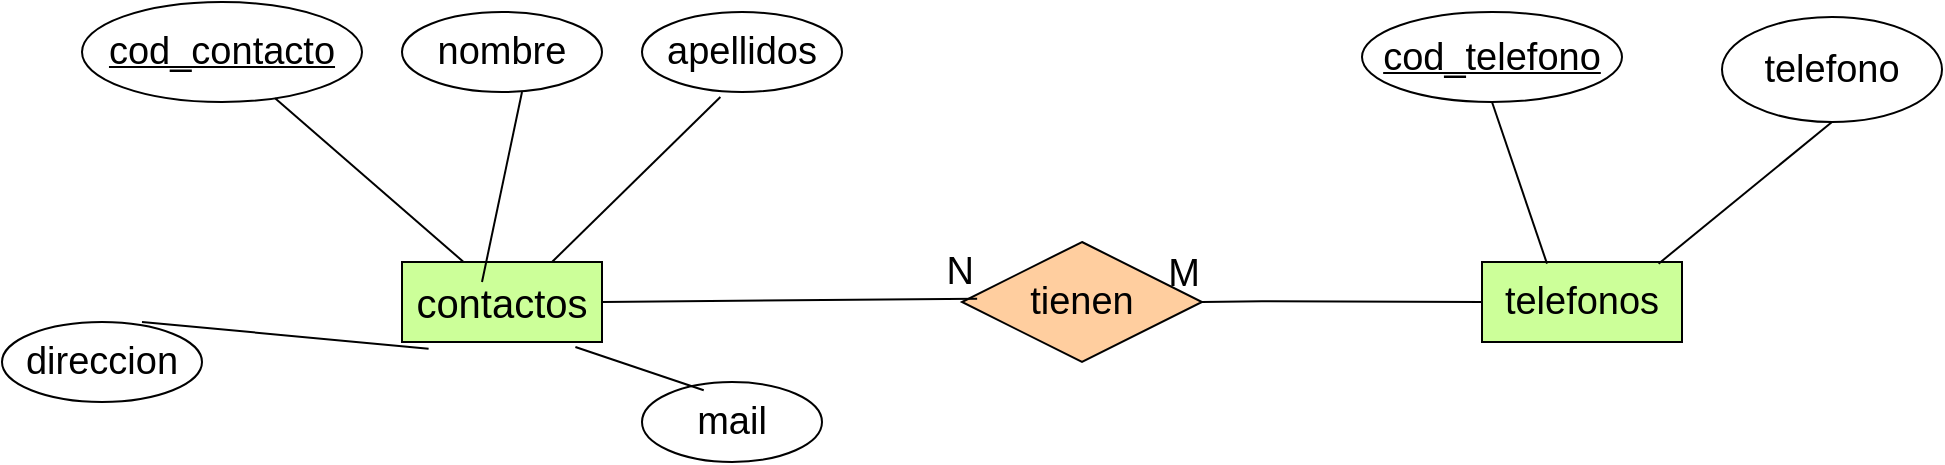 <mxfile version="25.0.3">
  <diagram name="Página-1" id="3xbAxXGXIHosD-AfUfzv">
    <mxGraphModel dx="1195" dy="650" grid="1" gridSize="10" guides="1" tooltips="1" connect="1" arrows="1" fold="1" page="1" pageScale="1" pageWidth="827" pageHeight="1169" math="0" shadow="0">
      <root>
        <mxCell id="0" />
        <mxCell id="1" parent="0" />
        <mxCell id="01NSUrSLiTamQ9fBvPUP-1" value="contactos" style="whiteSpace=wrap;html=1;align=center;fontSize=20;fillColor=#CCFF99;" vertex="1" parent="1">
          <mxGeometry x="360" y="380" width="100" height="40" as="geometry" />
        </mxCell>
        <mxCell id="01NSUrSLiTamQ9fBvPUP-3" value="&lt;span style=&quot;font-size: 19px;&quot;&gt;cod_contacto&lt;/span&gt;" style="ellipse;whiteSpace=wrap;html=1;align=center;fontStyle=4;" vertex="1" parent="1">
          <mxGeometry x="200" y="250" width="140" height="50" as="geometry" />
        </mxCell>
        <mxCell id="01NSUrSLiTamQ9fBvPUP-5" value="nombre" style="ellipse;whiteSpace=wrap;html=1;align=center;fontSize=19;" vertex="1" parent="1">
          <mxGeometry x="360" y="255" width="100" height="40" as="geometry" />
        </mxCell>
        <mxCell id="01NSUrSLiTamQ9fBvPUP-6" value="" style="endArrow=none;html=1;rounded=0;exitX=0.6;exitY=1;exitDx=0;exitDy=0;exitPerimeter=0;entryX=0.4;entryY=0.25;entryDx=0;entryDy=0;entryPerimeter=0;" edge="1" parent="1" source="01NSUrSLiTamQ9fBvPUP-5" target="01NSUrSLiTamQ9fBvPUP-1">
          <mxGeometry relative="1" as="geometry">
            <mxPoint x="330" y="420" as="sourcePoint" />
            <mxPoint x="490" y="420" as="targetPoint" />
          </mxGeometry>
        </mxCell>
        <mxCell id="01NSUrSLiTamQ9fBvPUP-9" value="telefono" style="ellipse;whiteSpace=wrap;html=1;align=center;fontSize=19;" vertex="1" parent="1">
          <mxGeometry x="1020" y="257.5" width="110" height="52.5" as="geometry" />
        </mxCell>
        <mxCell id="01NSUrSLiTamQ9fBvPUP-11" value="mail" style="ellipse;whiteSpace=wrap;html=1;align=center;fontSize=19;" vertex="1" parent="1">
          <mxGeometry x="480" y="440" width="90" height="40" as="geometry" />
        </mxCell>
        <mxCell id="01NSUrSLiTamQ9fBvPUP-12" value="apellidos" style="ellipse;whiteSpace=wrap;html=1;align=center;fontSize=19;" vertex="1" parent="1">
          <mxGeometry x="480" y="255" width="100" height="40" as="geometry" />
        </mxCell>
        <mxCell id="01NSUrSLiTamQ9fBvPUP-13" value="direccion" style="ellipse;whiteSpace=wrap;html=1;align=center;fontSize=19;" vertex="1" parent="1">
          <mxGeometry x="160" y="410" width="100" height="40" as="geometry" />
        </mxCell>
        <mxCell id="01NSUrSLiTamQ9fBvPUP-14" value="" style="endArrow=none;html=1;rounded=0;entryX=0.392;entryY=1.063;entryDx=0;entryDy=0;entryPerimeter=0;exitX=0.75;exitY=0;exitDx=0;exitDy=0;" edge="1" parent="1" source="01NSUrSLiTamQ9fBvPUP-1" target="01NSUrSLiTamQ9fBvPUP-12">
          <mxGeometry relative="1" as="geometry">
            <mxPoint x="330" y="420" as="sourcePoint" />
            <mxPoint x="490" y="420" as="targetPoint" />
          </mxGeometry>
        </mxCell>
        <mxCell id="01NSUrSLiTamQ9fBvPUP-16" value="" style="endArrow=none;html=1;rounded=0;exitX=0.867;exitY=1.063;exitDx=0;exitDy=0;exitPerimeter=0;entryX=0.343;entryY=0.104;entryDx=0;entryDy=0;entryPerimeter=0;" edge="1" parent="1" source="01NSUrSLiTamQ9fBvPUP-1" target="01NSUrSLiTamQ9fBvPUP-11">
          <mxGeometry relative="1" as="geometry">
            <mxPoint x="330" y="420" as="sourcePoint" />
            <mxPoint x="490" y="420" as="targetPoint" />
          </mxGeometry>
        </mxCell>
        <mxCell id="01NSUrSLiTamQ9fBvPUP-17" value="" style="endArrow=none;html=1;rounded=0;exitX=0.7;exitY=0;exitDx=0;exitDy=0;exitPerimeter=0;entryX=0.133;entryY=1.083;entryDx=0;entryDy=0;entryPerimeter=0;" edge="1" parent="1" source="01NSUrSLiTamQ9fBvPUP-13" target="01NSUrSLiTamQ9fBvPUP-1">
          <mxGeometry relative="1" as="geometry">
            <mxPoint x="330" y="420" as="sourcePoint" />
            <mxPoint x="490" y="420" as="targetPoint" />
          </mxGeometry>
        </mxCell>
        <mxCell id="01NSUrSLiTamQ9fBvPUP-19" value="" style="endArrow=none;html=1;rounded=0;entryX=0.308;entryY=0;entryDx=0;entryDy=0;entryPerimeter=0;" edge="1" parent="1" source="01NSUrSLiTamQ9fBvPUP-3" target="01NSUrSLiTamQ9fBvPUP-1">
          <mxGeometry relative="1" as="geometry">
            <mxPoint x="330" y="420" as="sourcePoint" />
            <mxPoint x="490" y="420" as="targetPoint" />
          </mxGeometry>
        </mxCell>
        <mxCell id="01NSUrSLiTamQ9fBvPUP-20" value="telefonos" style="whiteSpace=wrap;html=1;align=center;fontSize=19;fillColor=#CCFF99;" vertex="1" parent="1">
          <mxGeometry x="900" y="380" width="100" height="40" as="geometry" />
        </mxCell>
        <mxCell id="01NSUrSLiTamQ9fBvPUP-21" value="tienen" style="shape=rhombus;perimeter=rhombusPerimeter;whiteSpace=wrap;html=1;align=center;fontSize=19;fillColor=#FFCE9F;" vertex="1" parent="1">
          <mxGeometry x="640" y="370" width="120" height="60" as="geometry" />
        </mxCell>
        <mxCell id="01NSUrSLiTamQ9fBvPUP-22" value="" style="endArrow=none;html=1;rounded=0;entryX=0.063;entryY=0.472;entryDx=0;entryDy=0;entryPerimeter=0;exitX=1;exitY=0.5;exitDx=0;exitDy=0;" edge="1" parent="1" source="01NSUrSLiTamQ9fBvPUP-1" target="01NSUrSLiTamQ9fBvPUP-21">
          <mxGeometry relative="1" as="geometry">
            <mxPoint x="490" y="398" as="sourcePoint" />
            <mxPoint x="620" y="399.58" as="targetPoint" />
          </mxGeometry>
        </mxCell>
        <mxCell id="01NSUrSLiTamQ9fBvPUP-23" value="&lt;font style=&quot;font-size: 19px;&quot;&gt;N&lt;/font&gt;" style="resizable=0;html=1;whiteSpace=wrap;align=right;verticalAlign=bottom;" connectable="0" vertex="1" parent="01NSUrSLiTamQ9fBvPUP-22">
          <mxGeometry x="1" relative="1" as="geometry" />
        </mxCell>
        <mxCell id="01NSUrSLiTamQ9fBvPUP-24" value="" style="endArrow=none;html=1;rounded=0;exitX=0;exitY=0.5;exitDx=0;exitDy=0;" edge="1" parent="1" source="01NSUrSLiTamQ9fBvPUP-20">
          <mxGeometry relative="1" as="geometry">
            <mxPoint x="900" y="399.58" as="sourcePoint" />
            <mxPoint x="760" y="400" as="targetPoint" />
            <Array as="points">
              <mxPoint x="790" y="399.58" />
            </Array>
          </mxGeometry>
        </mxCell>
        <mxCell id="01NSUrSLiTamQ9fBvPUP-25" value="&lt;span style=&quot;font-size: 19px;&quot;&gt;M&lt;/span&gt;" style="resizable=0;html=1;whiteSpace=wrap;align=right;verticalAlign=bottom;" connectable="0" vertex="1" parent="01NSUrSLiTamQ9fBvPUP-24">
          <mxGeometry x="1" relative="1" as="geometry" />
        </mxCell>
        <mxCell id="01NSUrSLiTamQ9fBvPUP-26" value="cod_telefono" style="ellipse;whiteSpace=wrap;html=1;align=center;fontStyle=4;fontSize=19;" vertex="1" parent="1">
          <mxGeometry x="840" y="255" width="130" height="45" as="geometry" />
        </mxCell>
        <mxCell id="01NSUrSLiTamQ9fBvPUP-27" value="" style="endArrow=none;html=1;rounded=0;exitX=0.883;exitY=0.021;exitDx=0;exitDy=0;exitPerimeter=0;entryX=0.5;entryY=1;entryDx=0;entryDy=0;" edge="1" parent="1" source="01NSUrSLiTamQ9fBvPUP-20" target="01NSUrSLiTamQ9fBvPUP-9">
          <mxGeometry relative="1" as="geometry">
            <mxPoint x="1000" y="429.17" as="sourcePoint" />
            <mxPoint x="1160" y="429.17" as="targetPoint" />
          </mxGeometry>
        </mxCell>
        <mxCell id="01NSUrSLiTamQ9fBvPUP-29" value="" style="endArrow=none;html=1;rounded=0;entryX=0.325;entryY=0.021;entryDx=0;entryDy=0;entryPerimeter=0;exitX=0.5;exitY=1;exitDx=0;exitDy=0;" edge="1" parent="1" source="01NSUrSLiTamQ9fBvPUP-26" target="01NSUrSLiTamQ9fBvPUP-20">
          <mxGeometry relative="1" as="geometry">
            <mxPoint x="760" y="340" as="sourcePoint" />
            <mxPoint x="920" y="340" as="targetPoint" />
          </mxGeometry>
        </mxCell>
      </root>
    </mxGraphModel>
  </diagram>
</mxfile>

